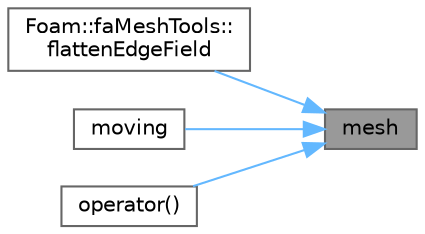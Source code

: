 digraph "mesh"
{
 // LATEX_PDF_SIZE
  bgcolor="transparent";
  edge [fontname=Helvetica,fontsize=10,labelfontname=Helvetica,labelfontsize=10];
  node [fontname=Helvetica,fontsize=10,shape=box,height=0.2,width=0.4];
  rankdir="RL";
  Node1 [id="Node000001",label="mesh",height=0.2,width=0.4,color="gray40", fillcolor="grey60", style="filled", fontcolor="black",tooltip=" "];
  Node1 -> Node2 [id="edge1_Node000001_Node000002",dir="back",color="steelblue1",style="solid",tooltip=" "];
  Node2 [id="Node000002",label="Foam::faMeshTools::\lflattenEdgeField",height=0.2,width=0.4,color="grey40", fillcolor="white", style="filled",URL="$classFoam_1_1faMeshTools.html#abd2512715b1fb76408a1e299caf75cd3",tooltip=" "];
  Node1 -> Node3 [id="edge2_Node000001_Node000003",dir="back",color="steelblue1",style="solid",tooltip=" "];
  Node3 [id="Node000003",label="moving",height=0.2,width=0.4,color="grey40", fillcolor="white", style="filled",URL="$classFoam_1_1faMesh.html#afa64275c1aa240283901d7afcb2f153d",tooltip=" "];
  Node1 -> Node4 [id="edge3_Node000001_Node000004",dir="back",color="steelblue1",style="solid",tooltip=" "];
  Node4 [id="Node000004",label="operator()",height=0.2,width=0.4,color="grey40", fillcolor="white", style="filled",URL="$classFoam_1_1faMesh.html#a9a08e43a20280b32b716e7c47c92b686",tooltip=" "];
}
